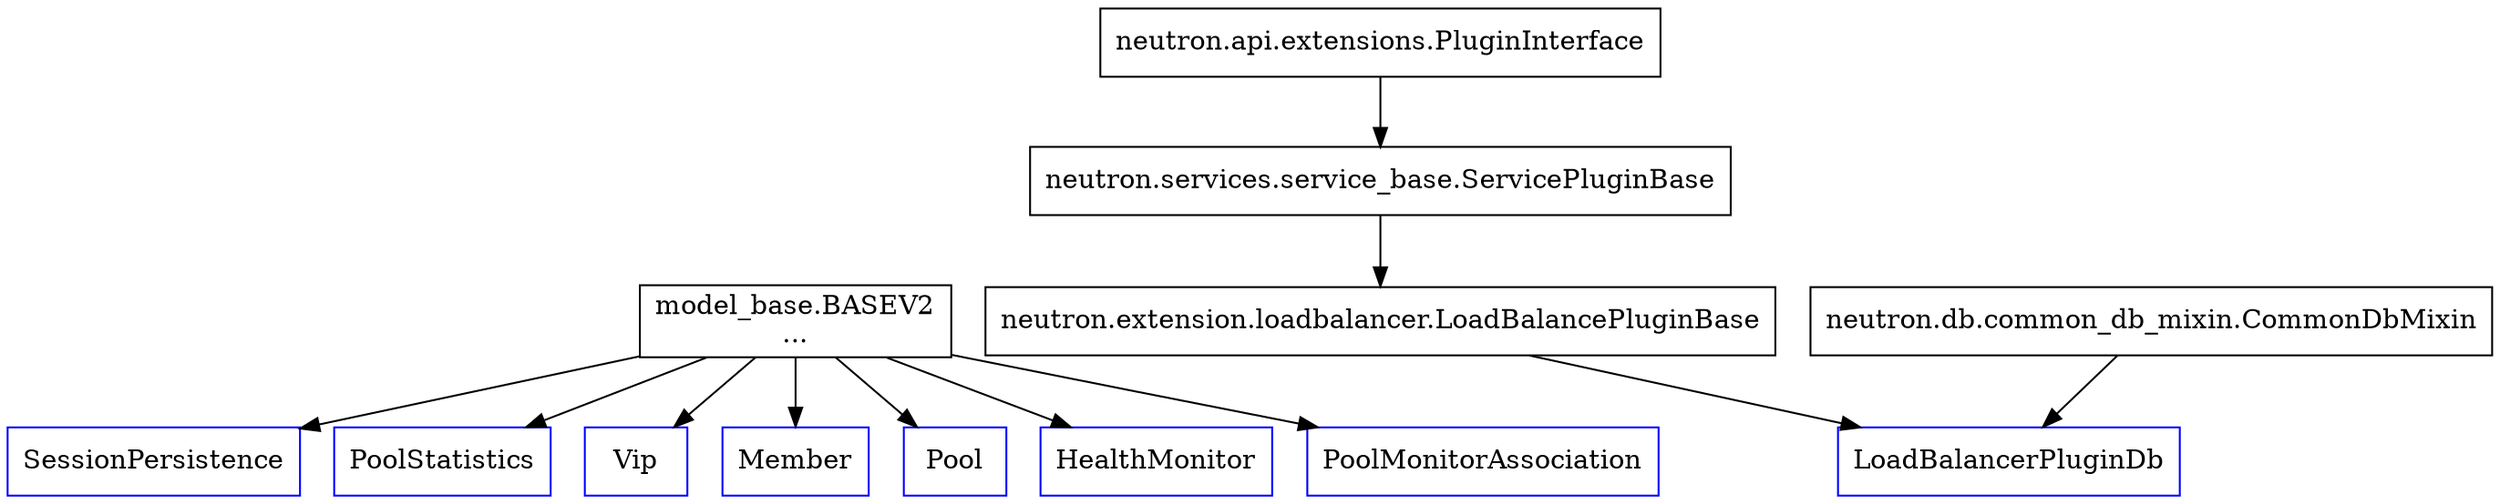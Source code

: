 //dot -Tpng xx.dot -o xx.png
digraph G {
	node [shape = record];
	"SessionPersistence"[color=blue]
	"PoolStatistics"[color=blue]
	"Vip"[color=blue]
	"Member"[color=blue]
	"Pool"[color=blue]
	"HealthMonitor"[color=blue]
	"PoolMonitorAssociation"[color=blue]
	"model_base.BASEV2\n..." -> "SessionPersistence";
	"model_base.BASEV2\n..." -> "PoolStatistics";
	"model_base.BASEV2\n..." -> "Vip";
	"model_base.BASEV2\n..." -> "Member";
	"model_base.BASEV2\n..." -> "Pool";
	"model_base.BASEV2\n..." -> "HealthMonitor";
	"model_base.BASEV2\n..." -> "PoolMonitorAssociation";

	"LoadBalancerPluginDb"[color=blue]
	"neutron.api.extensions.PluginInterface" -> "neutron.services.service_base.ServicePluginBase" -> "neutron.extension.loadbalancer.LoadBalancePluginBase" -> "LoadBalancerPluginDb"
	"neutron.db.common_db_mixin.CommonDbMixin" -> "LoadBalancerPluginDb"

    {rank=same; "SessionPersistence" "LoadBalancerPluginDb"}

}
